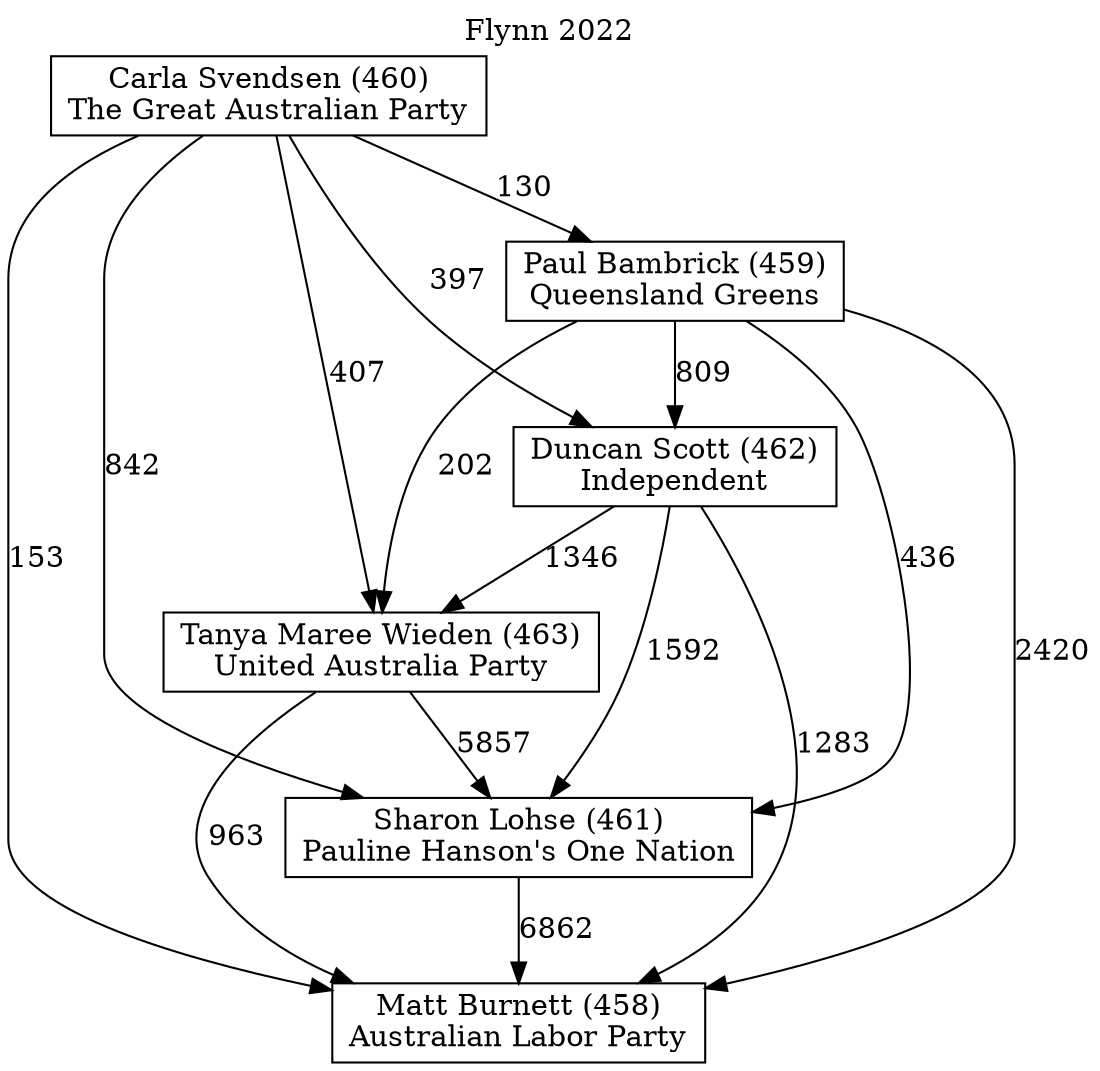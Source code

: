 // House preference flow
digraph "Matt Burnett (458)_Flynn_2022" {
	graph [label="Flynn 2022" labelloc=t mclimit=10]
	node [shape=box]
	"Paul Bambrick (459)" [label="Paul Bambrick (459)
Queensland Greens"]
	"Carla Svendsen (460)" [label="Carla Svendsen (460)
The Great Australian Party"]
	"Sharon Lohse (461)" [label="Sharon Lohse (461)
Pauline Hanson's One Nation"]
	"Duncan Scott (462)" [label="Duncan Scott (462)
Independent"]
	"Matt Burnett (458)" [label="Matt Burnett (458)
Australian Labor Party"]
	"Tanya Maree Wieden (463)" [label="Tanya Maree Wieden (463)
United Australia Party"]
	"Carla Svendsen (460)" -> "Tanya Maree Wieden (463)" [label=407]
	"Tanya Maree Wieden (463)" -> "Matt Burnett (458)" [label=963]
	"Sharon Lohse (461)" -> "Matt Burnett (458)" [label=6862]
	"Paul Bambrick (459)" -> "Tanya Maree Wieden (463)" [label=202]
	"Carla Svendsen (460)" -> "Matt Burnett (458)" [label=153]
	"Tanya Maree Wieden (463)" -> "Sharon Lohse (461)" [label=5857]
	"Carla Svendsen (460)" -> "Duncan Scott (462)" [label=397]
	"Carla Svendsen (460)" -> "Sharon Lohse (461)" [label=842]
	"Duncan Scott (462)" -> "Sharon Lohse (461)" [label=1592]
	"Duncan Scott (462)" -> "Tanya Maree Wieden (463)" [label=1346]
	"Paul Bambrick (459)" -> "Sharon Lohse (461)" [label=436]
	"Paul Bambrick (459)" -> "Duncan Scott (462)" [label=809]
	"Duncan Scott (462)" -> "Matt Burnett (458)" [label=1283]
	"Carla Svendsen (460)" -> "Paul Bambrick (459)" [label=130]
	"Paul Bambrick (459)" -> "Matt Burnett (458)" [label=2420]
}
